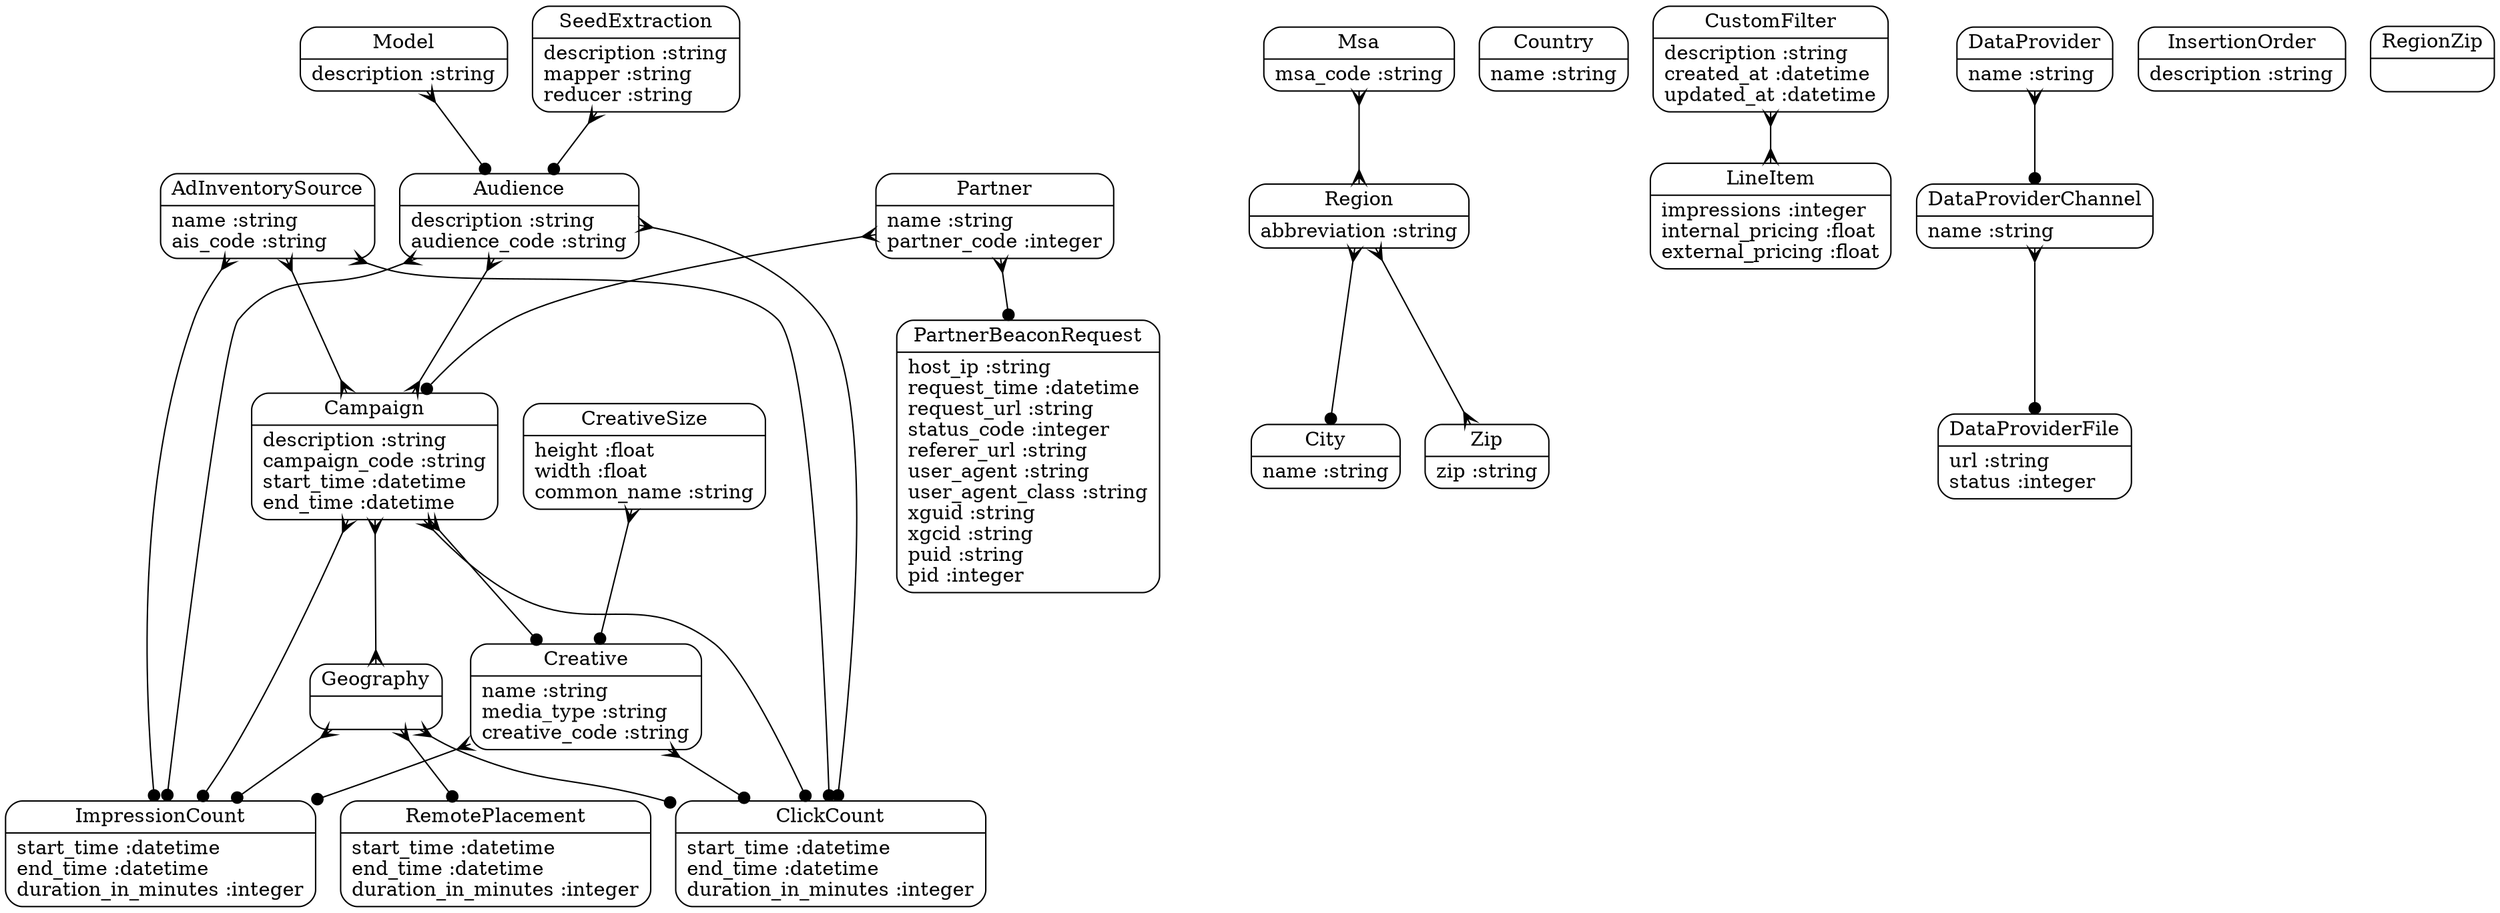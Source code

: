 digraph models_diagram {
	graph[overlap=false, splines=true]
	"AdInventorySource" [shape=Mrecord, label="{AdInventorySource|name :string\lais_code :string\l}"]
	"Audience" [shape=Mrecord, label="{Audience|description :string\laudience_code :string\l}"]
	"Campaign" [shape=Mrecord, label="{Campaign|description :string\lcampaign_code :string\lstart_time :datetime\lend_time :datetime\l}"]
	"City" [shape=Mrecord, label="{City|name :string\l}"]
	"ClickCount" [shape=Mrecord, label="{ClickCount|start_time :datetime\lend_time :datetime\lduration_in_minutes :integer\l}"]
	"Country" [shape=Mrecord, label="{Country|name :string\l}"]
	"Creative" [shape=Mrecord, label="{Creative|name :string\lmedia_type :string\lcreative_code :string\l}"]
	"CreativeSize" [shape=Mrecord, label="{CreativeSize|height :float\lwidth :float\lcommon_name :string\l}"]
	"CustomFilter" [shape=Mrecord, label="{CustomFilter|description :string\lcreated_at :datetime\lupdated_at :datetime\l}"]
	"DataProvider" [shape=Mrecord, label="{DataProvider|name :string\l}"]
	"DataProviderChannel" [shape=Mrecord, label="{DataProviderChannel|name :string\l}"]
	"DataProviderFile" [shape=Mrecord, label="{DataProviderFile|url :string\lstatus :integer\l}"]
	"Geography" [shape=Mrecord, label="{Geography|\l}"]
	"ImpressionCount" [shape=Mrecord, label="{ImpressionCount|start_time :datetime\lend_time :datetime\lduration_in_minutes :integer\l}"]
	"InsertionOrder" [shape=Mrecord, label="{InsertionOrder|description :string\l}"]
	"LineItem" [shape=Mrecord, label="{LineItem|impressions :integer\linternal_pricing :float\lexternal_pricing :float\l}"]
	"Model" [shape=Mrecord, label="{Model|description :string\l}"]
	"Msa" [shape=Mrecord, label="{Msa|msa_code :string\l}"]
	"Partner" [shape=Mrecord, label="{Partner|name :string\lpartner_code :integer\l}"]
	"PartnerBeaconRequest" [shape=Mrecord, label="{PartnerBeaconRequest|host_ip :string\lrequest_time :datetime\lrequest_url :string\lstatus_code :integer\lreferer_url :string\luser_agent :string\luser_agent_class :string\lxguid :string\lxgcid :string\lpuid :string\lpid :integer\l}"]
	"Region" [shape=Mrecord, label="{Region|abbreviation :string\l}"]
	"RegionZip" [shape=Mrecord, label="{RegionZip|\l}"]
	"RemotePlacement" [shape=Mrecord, label="{RemotePlacement|start_time :datetime\lend_time :datetime\lduration_in_minutes :integer\l}"]
	"SeedExtraction" [shape=Mrecord, label="{SeedExtraction|description :string\lmapper :string\lreducer :string\l}"]
	"Zip" [shape=Mrecord, label="{Zip|zip :string\l}"]
	"AdInventorySource" -> "ClickCount" [arrowtail=crow, arrowhead=dot, dir=both]
	"AdInventorySource" -> "ImpressionCount" [arrowtail=crow, arrowhead=dot, dir=both]
	"AdInventorySource" -> "Campaign" [arrowtail=crow, arrowhead=crow, dir=both]
	"Audience" -> "ClickCount" [arrowtail=crow, arrowhead=dot, dir=both]
	"Audience" -> "ImpressionCount" [arrowtail=crow, arrowhead=dot, dir=both]
	"Audience" -> "Campaign" [arrowtail=crow, arrowhead=crow, dir=both]
	"Campaign" -> "ClickCount" [arrowtail=crow, arrowhead=dot, dir=both]
	"Campaign" -> "ImpressionCount" [arrowtail=crow, arrowhead=dot, dir=both]
	"Campaign" -> "Geography" [arrowtail=crow, arrowhead=crow, dir=both]
	"Campaign" -> "Creative" [arrowtail=crow, arrowhead=dot, dir=both]
	"Creative" -> "ClickCount" [arrowtail=crow, arrowhead=dot, dir=both]
	"Creative" -> "ImpressionCount" [arrowtail=crow, arrowhead=dot, dir=both]
	"CreativeSize" -> "Creative" [arrowtail=crow, arrowhead=dot, dir=both]
	"CustomFilter" -> "LineItem" [arrowtail=crow, arrowhead=crow, dir=both]
	"DataProvider" -> "DataProviderChannel" [arrowtail=crow, arrowhead=dot, dir=both]
	"DataProviderChannel" -> "DataProviderFile" [arrowtail=crow, arrowhead=dot, dir=both]
	"Geography" -> "ClickCount" [arrowtail=crow, arrowhead=dot, dir=both]
	"Geography" -> "ImpressionCount" [arrowtail=crow, arrowhead=dot, dir=both]
	"Geography" -> "RemotePlacement" [arrowtail=crow, arrowhead=dot, dir=both]
	"Model" -> "Audience" [arrowtail=crow, arrowhead=dot, dir=both]
	"Msa" -> "Region" [arrowtail=crow, arrowhead=crow, dir=both]
	"Partner" -> "PartnerBeaconRequest" [arrowtail=crow, arrowhead=dot, dir=both]
	"Partner" -> "Campaign" [arrowtail=crow, arrowhead=dot, dir=both]
	"Region" -> "Zip" [arrowtail=crow, arrowhead=crow, dir=both]
	"Region" -> "City" [arrowtail=crow, arrowhead=dot, dir=both]
	"SeedExtraction" -> "Audience" [arrowtail=crow, arrowhead=dot, dir=both]
}
